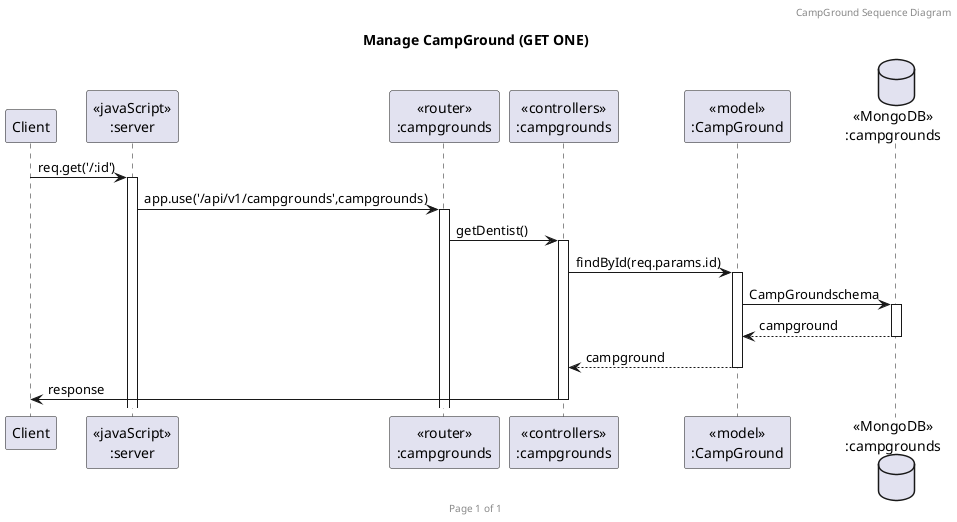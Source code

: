 @startuml Manage CampGround (GET ONE)

header CampGround Sequence Diagram
footer Page %page% of %lastpage%
title "Manage CampGround (GET ONE)"

participant "Client" as client
participant "<<javaScript>>\n:server" as server
participant "<<router>>\n:campgrounds" as routerCampGrounds
participant "<<controllers>>\n:campgrounds" as controllersCampGrounds
participant "<<model>>\n:CampGround" as modelCampGrounds
database "<<MongoDB>>\n:campgrounds" as CampGroundsDatabase

client->server ++:req.get('/:id')
server->routerCampGrounds ++:app.use('/api/v1/campgrounds',campgrounds)
routerCampGrounds -> controllersCampGrounds ++:getDentist()
controllersCampGrounds->modelCampGrounds ++:findById(req.params.id)
modelCampGrounds ->CampGroundsDatabase ++:CampGroundschema
CampGroundsDatabase --> modelCampGrounds --:campground
controllersCampGrounds <-- modelCampGrounds --:campground
controllersCampGrounds->client --:response

@enduml